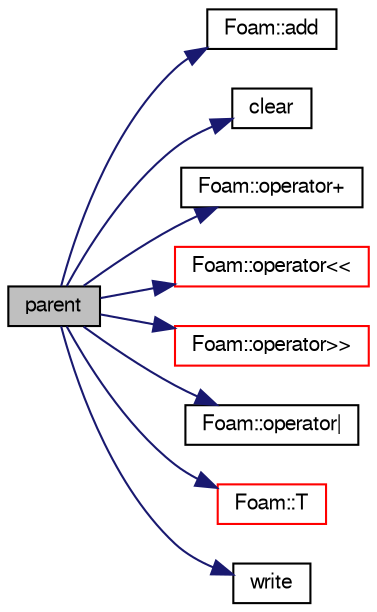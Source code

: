 digraph "parent"
{
  bgcolor="transparent";
  edge [fontname="FreeSans",fontsize="10",labelfontname="FreeSans",labelfontsize="10"];
  node [fontname="FreeSans",fontsize="10",shape=record];
  rankdir="LR";
  Node4403 [label="parent",height=0.2,width=0.4,color="black", fillcolor="grey75", style="filled", fontcolor="black"];
  Node4403 -> Node4404 [color="midnightblue",fontsize="10",style="solid",fontname="FreeSans"];
  Node4404 [label="Foam::add",height=0.2,width=0.4,color="black",URL="$a21124.html#a8d90b63d17d5d750735638b24d06454c"];
  Node4403 -> Node4405 [color="midnightblue",fontsize="10",style="solid",fontname="FreeSans"];
  Node4405 [label="clear",height=0.2,width=0.4,color="black",URL="$a38057.html#a3a533f9231a5668b9d8f301a79d57b73"];
  Node4403 -> Node4406 [color="midnightblue",fontsize="10",style="solid",fontname="FreeSans"];
  Node4406 [label="Foam::operator+",height=0.2,width=0.4,color="black",URL="$a21124.html#ac60b63d5110528516fcfeb0d8e3c43c6"];
  Node4403 -> Node4407 [color="midnightblue",fontsize="10",style="solid",fontname="FreeSans"];
  Node4407 [label="Foam::operator\<\<",height=0.2,width=0.4,color="red",URL="$a21124.html#ae86a76a63deefbe1a4490c873ad8e1b2"];
  Node4403 -> Node4458 [color="midnightblue",fontsize="10",style="solid",fontname="FreeSans"];
  Node4458 [label="Foam::operator\>\>",height=0.2,width=0.4,color="red",URL="$a21124.html#a44f398e0525f8d7f48cead029868d845"];
  Node4403 -> Node4460 [color="midnightblue",fontsize="10",style="solid",fontname="FreeSans"];
  Node4460 [label="Foam::operator\|",height=0.2,width=0.4,color="black",URL="$a21124.html#aeb1b19cc6dad0f336a8e20a02b1c2cd8",tooltip="Combine entries from HashSets. "];
  Node4403 -> Node4461 [color="midnightblue",fontsize="10",style="solid",fontname="FreeSans"];
  Node4461 [label="Foam::T",height=0.2,width=0.4,color="red",URL="$a21124.html#ae57fda0abb14bb0944947c463c6e09d4"];
  Node4403 -> Node4466 [color="midnightblue",fontsize="10",style="solid",fontname="FreeSans"];
  Node4466 [label="write",height=0.2,width=0.4,color="black",URL="$a19709.html#a8f30b3c2179b03a7acf273e9dea43342"];
}

